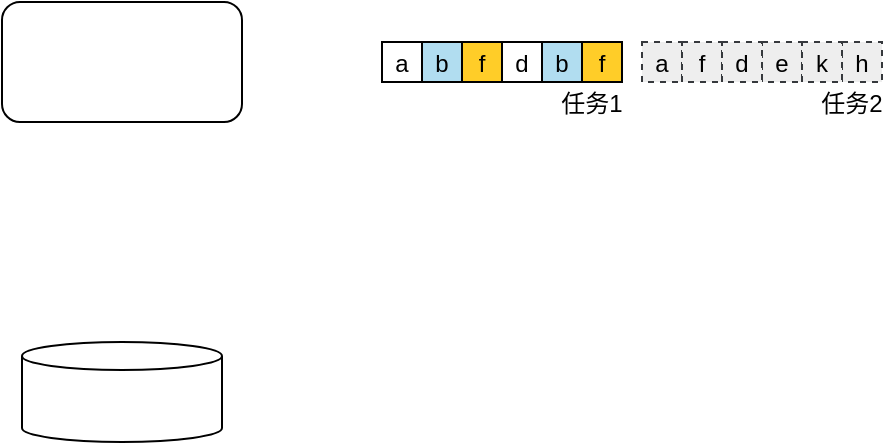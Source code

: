 <mxfile version="24.3.0" type="github">
  <diagram name="第 1 页" id="wNHHYVKB3M-TUg98brvx">
    <mxGraphModel dx="1195" dy="652" grid="1" gridSize="10" guides="1" tooltips="1" connect="1" arrows="1" fold="1" page="1" pageScale="1" pageWidth="827" pageHeight="1169" math="0" shadow="0">
      <root>
        <mxCell id="0" />
        <mxCell id="1" parent="0" />
        <mxCell id="vrlTT0cc8bSnszCSpHDe-2" value="" style="shape=cylinder3;boundedLbl=1;backgroundOutline=1;size=7;" vertex="1" parent="1">
          <mxGeometry x="200" y="310" width="100" height="50" as="geometry" />
        </mxCell>
        <mxCell id="vrlTT0cc8bSnszCSpHDe-3" value="" style="rounded=1;whiteSpace=wrap;html=1;" vertex="1" parent="1">
          <mxGeometry x="190" y="140" width="120" height="60" as="geometry" />
        </mxCell>
        <mxCell id="vrlTT0cc8bSnszCSpHDe-27" value="" style="group" vertex="1" connectable="0" parent="1">
          <mxGeometry x="380" y="160" width="120" height="40" as="geometry" />
        </mxCell>
        <mxCell id="vrlTT0cc8bSnszCSpHDe-5" value="a" style="aspect=fixed;" vertex="1" parent="vrlTT0cc8bSnszCSpHDe-27">
          <mxGeometry width="20" height="20" as="geometry" />
        </mxCell>
        <mxCell id="vrlTT0cc8bSnszCSpHDe-6" value="b" style="aspect=fixed;fillColor=#b1ddf0;strokeColor=#000000;" vertex="1" parent="vrlTT0cc8bSnszCSpHDe-27">
          <mxGeometry x="20" width="20" height="20" as="geometry" />
        </mxCell>
        <mxCell id="vrlTT0cc8bSnszCSpHDe-9" value="d" style="aspect=fixed;" vertex="1" parent="vrlTT0cc8bSnszCSpHDe-27">
          <mxGeometry x="60" width="20" height="20" as="geometry" />
        </mxCell>
        <mxCell id="vrlTT0cc8bSnszCSpHDe-10" value="f" style="aspect=fixed;fillColor=#ffcd28;strokeColor=#000000;gradientColor=none;" vertex="1" parent="vrlTT0cc8bSnszCSpHDe-27">
          <mxGeometry x="40" width="20" height="20" as="geometry" />
        </mxCell>
        <mxCell id="vrlTT0cc8bSnszCSpHDe-11" value="f" style="aspect=fixed;fillColor=#ffcd28;strokeColor=#000000;gradientColor=none;" vertex="1" parent="vrlTT0cc8bSnszCSpHDe-27">
          <mxGeometry x="100" width="20" height="20" as="geometry" />
        </mxCell>
        <mxCell id="vrlTT0cc8bSnszCSpHDe-12" value="b" style="aspect=fixed;fillColor=#b1ddf0;strokeColor=#000000;" vertex="1" parent="vrlTT0cc8bSnszCSpHDe-27">
          <mxGeometry x="80" width="20" height="20" as="geometry" />
        </mxCell>
        <mxCell id="vrlTT0cc8bSnszCSpHDe-25" value="任务1" style="text;strokeColor=none;align=center;fillColor=none;verticalAlign=bottom;rounded=0;" vertex="1" parent="vrlTT0cc8bSnszCSpHDe-27">
          <mxGeometry x="90" y="20" width="30" height="20" as="geometry" />
        </mxCell>
        <mxCell id="vrlTT0cc8bSnszCSpHDe-28" value="" style="group" vertex="1" connectable="0" parent="1">
          <mxGeometry x="510" y="160" width="120" height="40" as="geometry" />
        </mxCell>
        <mxCell id="vrlTT0cc8bSnszCSpHDe-19" value="a" style="aspect=fixed;dashed=1;fillColor=#eeeeee;strokeColor=#36393d;" vertex="1" parent="vrlTT0cc8bSnszCSpHDe-28">
          <mxGeometry width="20" height="20" as="geometry" />
        </mxCell>
        <mxCell id="vrlTT0cc8bSnszCSpHDe-20" value="f" style="aspect=fixed;dashed=1;fillColor=#eeeeee;strokeColor=#36393d;" vertex="1" parent="vrlTT0cc8bSnszCSpHDe-28">
          <mxGeometry x="20" width="20" height="20" as="geometry" />
        </mxCell>
        <mxCell id="vrlTT0cc8bSnszCSpHDe-21" value="e" style="aspect=fixed;dashed=1;fillColor=#eeeeee;strokeColor=#36393d;" vertex="1" parent="vrlTT0cc8bSnszCSpHDe-28">
          <mxGeometry x="60" width="20" height="20" as="geometry" />
        </mxCell>
        <mxCell id="vrlTT0cc8bSnszCSpHDe-22" value="d" style="aspect=fixed;dashed=1;fillColor=#eeeeee;strokeColor=#36393d;" vertex="1" parent="vrlTT0cc8bSnszCSpHDe-28">
          <mxGeometry x="40" width="20" height="20" as="geometry" />
        </mxCell>
        <mxCell id="vrlTT0cc8bSnszCSpHDe-23" value="h" style="aspect=fixed;dashed=1;fillColor=#eeeeee;strokeColor=#36393d;" vertex="1" parent="vrlTT0cc8bSnszCSpHDe-28">
          <mxGeometry x="100" width="20" height="20" as="geometry" />
        </mxCell>
        <mxCell id="vrlTT0cc8bSnszCSpHDe-24" value="k" style="aspect=fixed;dashed=1;fillColor=#eeeeee;strokeColor=#36393d;" vertex="1" parent="vrlTT0cc8bSnszCSpHDe-28">
          <mxGeometry x="80" width="20" height="20" as="geometry" />
        </mxCell>
        <mxCell id="vrlTT0cc8bSnszCSpHDe-26" value="任务2" style="text;strokeColor=none;align=center;fillColor=none;verticalAlign=bottom;rounded=0;" vertex="1" parent="vrlTT0cc8bSnszCSpHDe-28">
          <mxGeometry x="90" y="20" width="30" height="20" as="geometry" />
        </mxCell>
      </root>
    </mxGraphModel>
  </diagram>
</mxfile>
